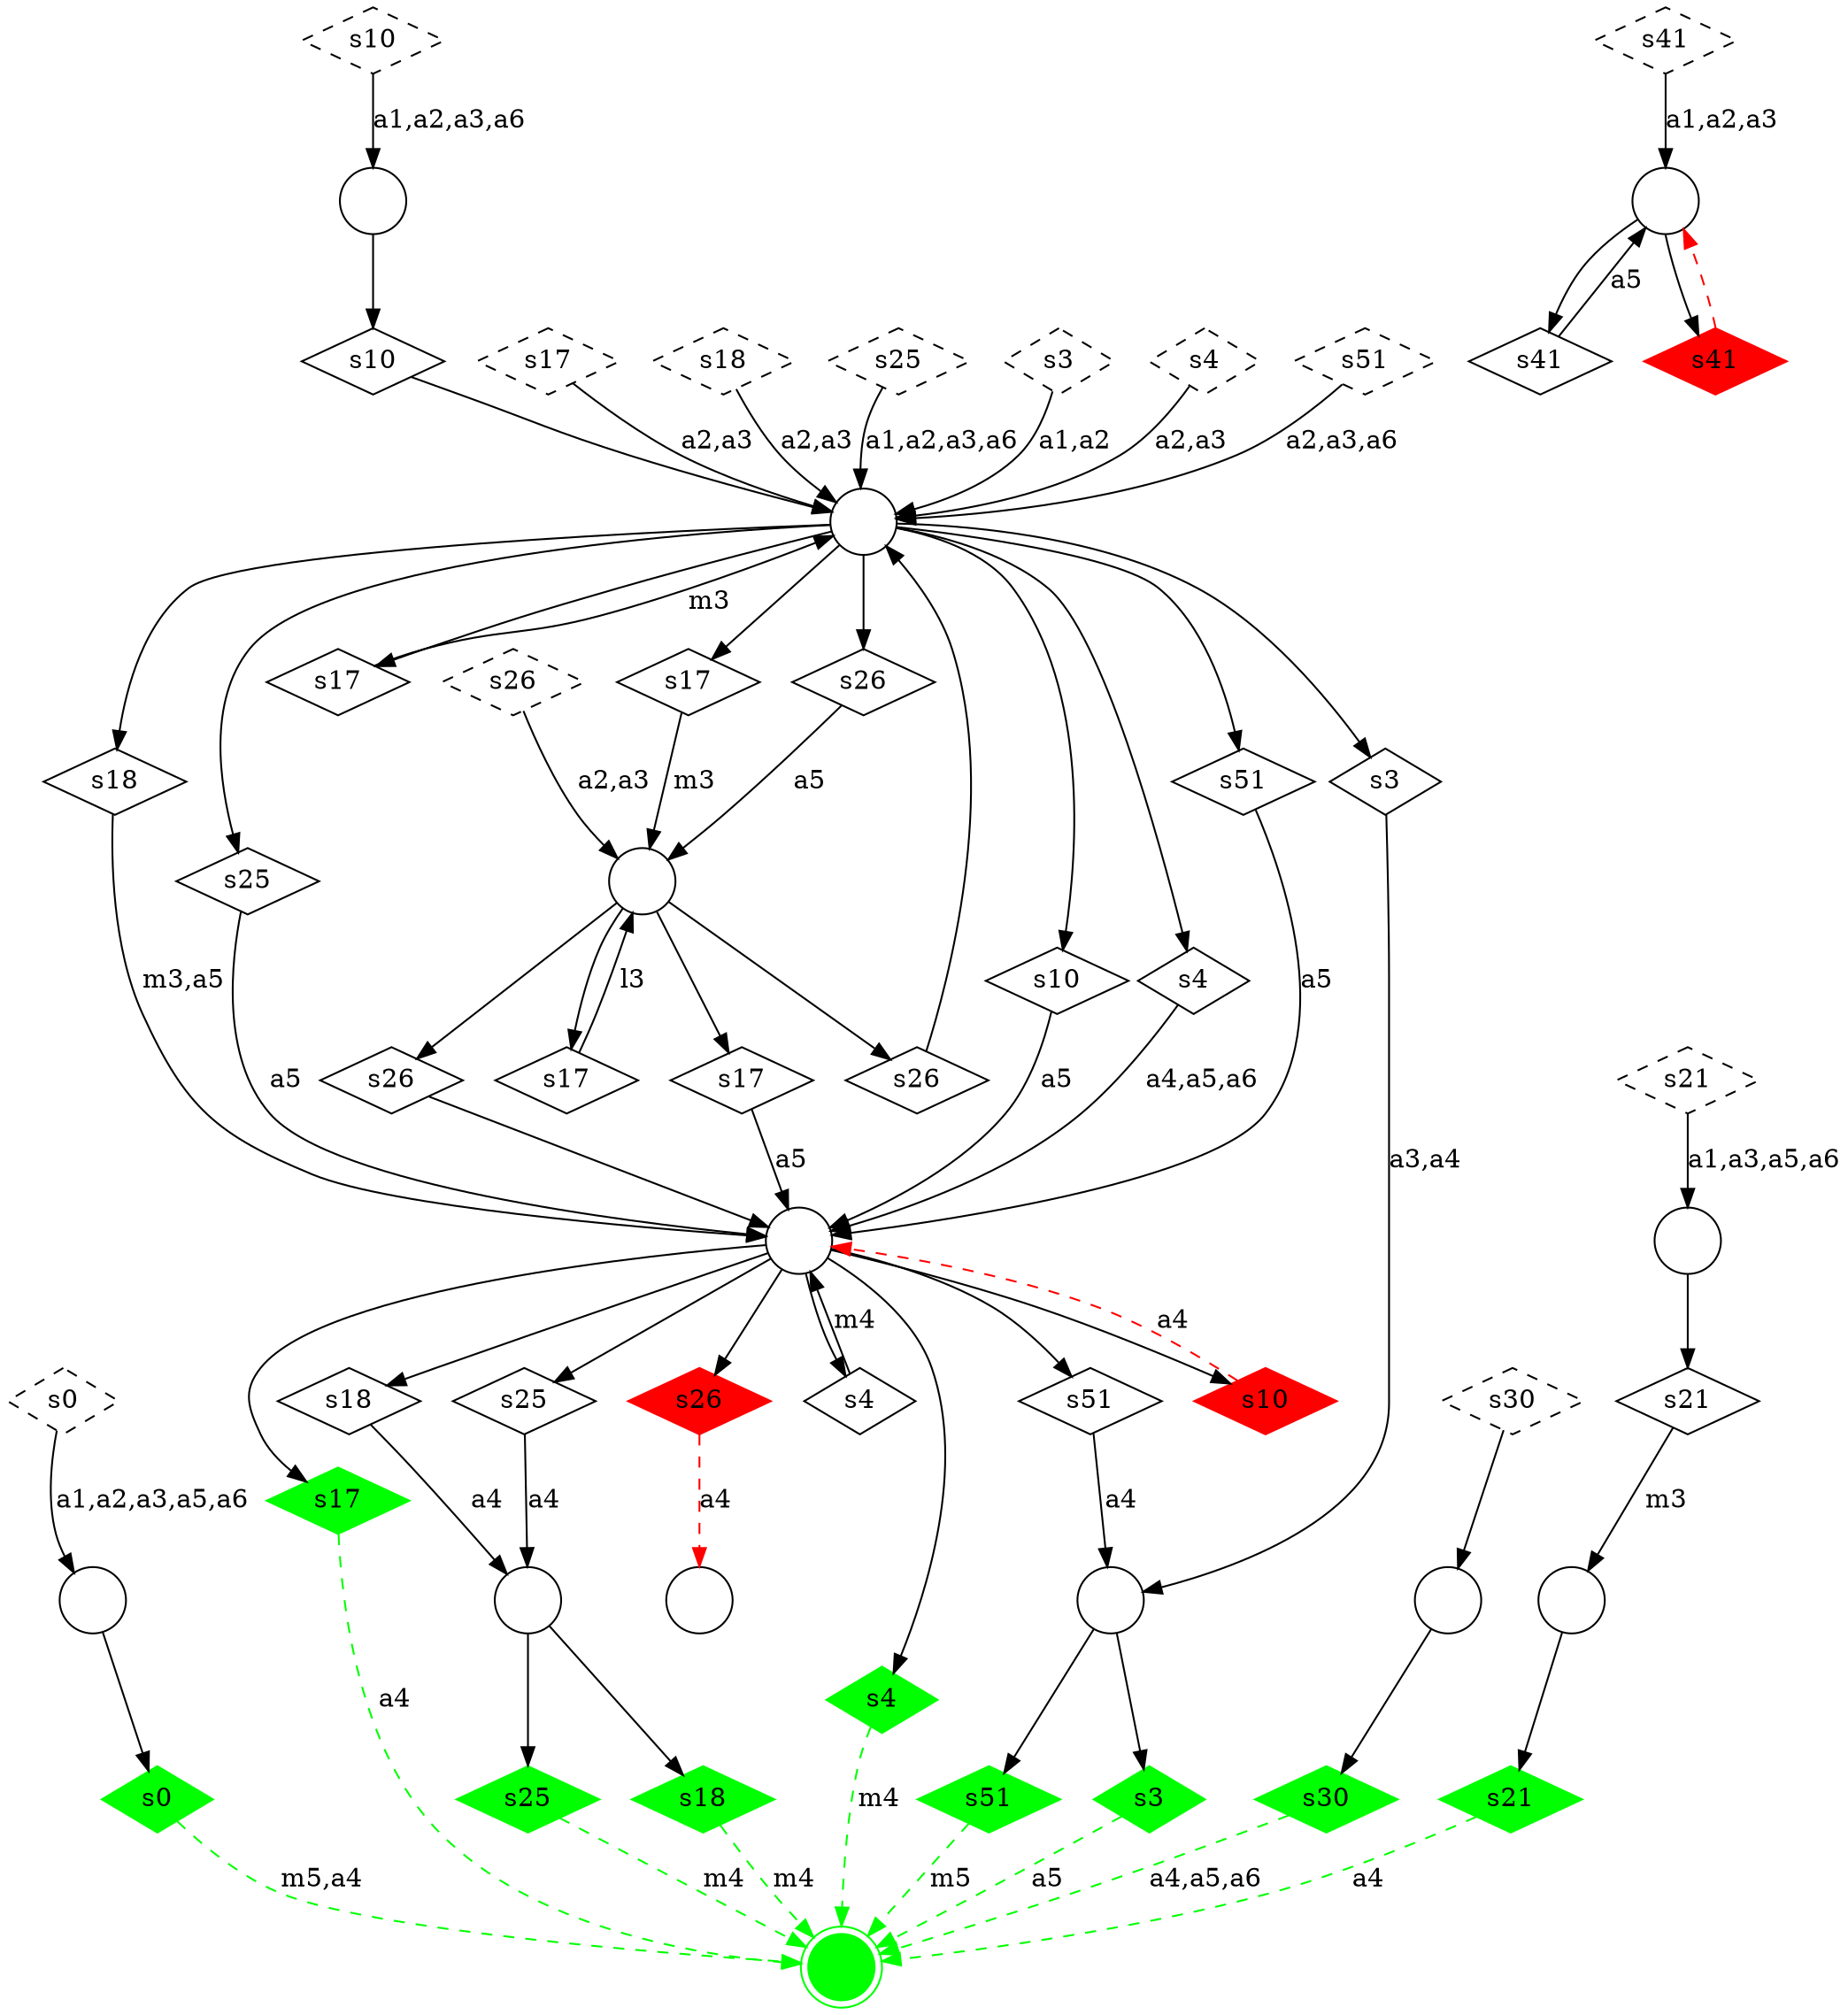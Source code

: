 digraph G {
  m1 [shape=circle,  label=""];
  m2 [shape=circle,  label=""];
  m8 [shape=doublecircle, color = "green", style = "filled", label=""];
  m10 [shape=circle,  label=""];
  m12 [shape=circle,  label=""];
  m13 [shape=circle,  label=""];
  m15 [shape=circle,  label=""];
  m0 [shape=circle,  label=""];
  m4 [shape=circle,  label=""];
  m11 [shape=circle,  label=""];
  m14 [shape=circle,  label=""];
  m9 [shape=circle,  label=""];
  m5 [shape=circle,  label=""];
  u_s0_0 [shape=diamond, style = "dashed", label="s0"];
  u_s0_1 [shape=diamond, color = "green", style = "filled", label="s0"];
  u_s10_0 [shape=diamond, style = "dashed", label="s10"];
  u_s10_1 [shape=diamond,  label="s10"];
  u_s10_2 [shape=diamond,  label="s10"];
  u_s10_3 [shape=diamond, color = "red", style = "filled", label="s10"];
  u_s17_0 [shape=diamond, style = "dashed", label="s17"];
  u_s17_1 [shape=diamond,  label="s17"];
  u_s17_2 [shape=diamond,  label="s17"];
  u_s17_3 [shape=diamond,  label="s17"];
  u_s17_4 [shape=diamond,  label="s17"];
  u_s17_5 [shape=diamond, color = "green", style = "filled", label="s17"];
  u_s18_0 [shape=diamond, style = "dashed", label="s18"];
  u_s18_1 [shape=diamond,  label="s18"];
  u_s18_2 [shape=diamond,  label="s18"];
  u_s18_3 [shape=diamond, color = "green", style = "filled", label="s18"];
  u_s21_0 [shape=diamond, style = "dashed", label="s21"];
  u_s21_1 [shape=diamond,  label="s21"];
  u_s21_2 [shape=diamond, color = "green", style = "filled", label="s21"];
  u_s25_0 [shape=diamond, style = "dashed", label="s25"];
  u_s25_1 [shape=diamond,  label="s25"];
  u_s25_2 [shape=diamond,  label="s25"];
  u_s25_3 [shape=diamond, color = "green", style = "filled", label="s25"];
  u_s26_0 [shape=diamond, style = "dashed", label="s26"];
  u_s26_1 [shape=diamond,  label="s26"];
  u_s26_2 [shape=diamond,  label="s26"];
  u_s26_3 [shape=diamond,  label="s26"];
  u_s26_4 [shape=diamond, color = "red", style = "filled", label="s26"];
  u_s3_0 [shape=diamond, style = "dashed", label="s3"];
  u_s3_1 [shape=diamond,  label="s3"];
  u_s3_2 [shape=diamond, color = "green", style = "filled", label="s3"];
  u_s30_0 [shape=diamond, style = "dashed", label="s30"];
  u_s30_1 [shape=diamond, color = "green", style = "filled", label="s30"];
  u_s4_0 [shape=diamond, style = "dashed", label="s4"];
  u_s4_1 [shape=diamond,  label="s4"];
  u_s4_2 [shape=diamond,  label="s4"];
  u_s4_3 [shape=diamond, color = "green", style = "filled", label="s4"];
  u_s41_0 [shape=diamond, style = "dashed", label="s41"];
  u_s41_1 [shape=diamond,  label="s41"];
  u_s41_2 [shape=diamond, color = "red", style = "filled", label="s41"];
  u_s51_0 [shape=diamond, style = "dashed", label="s51"];
  u_s51_1 [shape=diamond,  label="s51"];
  u_s51_2 [shape=diamond,  label="s51"];
  u_s51_3 [shape=diamond, color = "green", style = "filled", label="s51"];
  u_s0_0 -> m12 [label="a1,a2,a3,a5,a6" ];
  m12 -> u_s0_1 [label="" ];
  u_s0_1 -> m8 [label="m5,a4" , color = "green", style = "dashed"];
  u_s10_0 -> m4 [label="a1,a2,a3,a6" ];
  m4 -> u_s10_1 [label="" ];
  u_s10_1 -> m11 [label="" ];
  m11 -> u_s10_2 [label="" ];
  u_s10_2 -> m14 [label="a5" ];
  m14 -> u_s10_3 [label="" ];
  u_s10_3 -> m14 [label="a4" , color = "red", style = "dashed"];
  u_s17_0 -> m11 [label="a2,a3" ];
  m11 -> u_s17_1 [label="" ];
  u_s17_1 -> m11 [label="m3" ];
  m11 -> u_s17_2 [label="" ];
  u_s17_2 -> m9 [label="m3" ];
  m9 -> u_s17_3 [label="" ];
  u_s17_3 -> m9 [label="l3" ];
  m9 -> u_s17_4 [label="" ];
  u_s17_4 -> m14 [label="a5" ];
  m14 -> u_s17_5 [label="" ];
  u_s17_5 -> m8 [label="a4" , color = "green", style = "dashed"];
  u_s18_0 -> m11 [label="a2,a3" ];
  m11 -> u_s18_1 [label="" ];
  u_s18_1 -> m14 [label="m3,a5" ];
  m14 -> u_s18_2 [label="" ];
  u_s18_2 -> m5 [label="a4" ];
  m5 -> u_s18_3 [label="" ];
  u_s18_3 -> m8 [label="m4" , color = "green", style = "dashed"];
  u_s21_0 -> m10 [label="a1,a3,a5,a6" ];
  m10 -> u_s21_1 [label="" ];
  u_s21_1 -> m1 [label="m3" ];
  m1 -> u_s21_2 [label="" ];
  u_s21_2 -> m8 [label="a4" , color = "green", style = "dashed"];
  u_s25_0 -> m11 [label="a1,a2,a3,a6" ];
  m11 -> u_s25_1 [label="" ];
  u_s25_1 -> m14 [label="a5" ];
  m14 -> u_s25_2 [label="" ];
  u_s25_2 -> m5 [label="a4" ];
  m5 -> u_s25_3 [label="" ];
  u_s25_3 -> m8 [label="m4" , color = "green", style = "dashed"];
  u_s26_0 -> m9 [label="a2,a3" ];
  m9 -> u_s26_1 [label="" ];
  u_s26_1 -> m11 [label="" ];
  m11 -> u_s26_2 [label="" ];
  u_s26_2 -> m9 [label="a5" ];
  m9 -> u_s26_3 [label="" ];
  u_s26_3 -> m14 [label="" ];
  m14 -> u_s26_4 [label="" ];
  u_s26_4 -> m2 [label="a4" , color = "red", style = "dashed"];
  u_s3_0 -> m11 [label="a1,a2" ];
  m11 -> u_s3_1 [label="" ];
  u_s3_1 -> m13 [label="a3,a4" ];
  m13 -> u_s3_2 [label="" ];
  u_s3_2 -> m8 [label="a5" , color = "green", style = "dashed"];
  u_s30_0 -> m15 [label="" ];
  m15 -> u_s30_1 [label="" ];
  u_s30_1 -> m8 [label="a4,a5,a6" , color = "green", style = "dashed"];
  u_s4_0 -> m11 [label="a2,a3" ];
  m11 -> u_s4_1 [label="" ];
  u_s4_1 -> m14 [label="a4,a5,a6" ];
  m14 -> u_s4_2 [label="" ];
  u_s4_2 -> m14 [label="m4" ];
  m14 -> u_s4_3 [label="" ];
  u_s4_3 -> m8 [label="m4" , color = "green", style = "dashed"];
  u_s41_0 -> m0 [label="a1,a2,a3" ];
  m0 -> u_s41_1 [label="" ];
  u_s41_1 -> m0 [label="a5" ];
  m0 -> u_s41_2 [label="" ];
  u_s41_2 -> m0 [label="" , color = "red", style = "dashed"];
  u_s51_0 -> m11 [label="a2,a3,a6" ];
  m11 -> u_s51_1 [label="" ];
  u_s51_1 -> m14 [label="a5" ];
  m14 -> u_s51_2 [label="" ];
  u_s51_2 -> m13 [label="a4" ];
  m13 -> u_s51_3 [label="" ];
  u_s51_3 -> m8 [label="m5" , color = "green", style = "dashed"];
}
